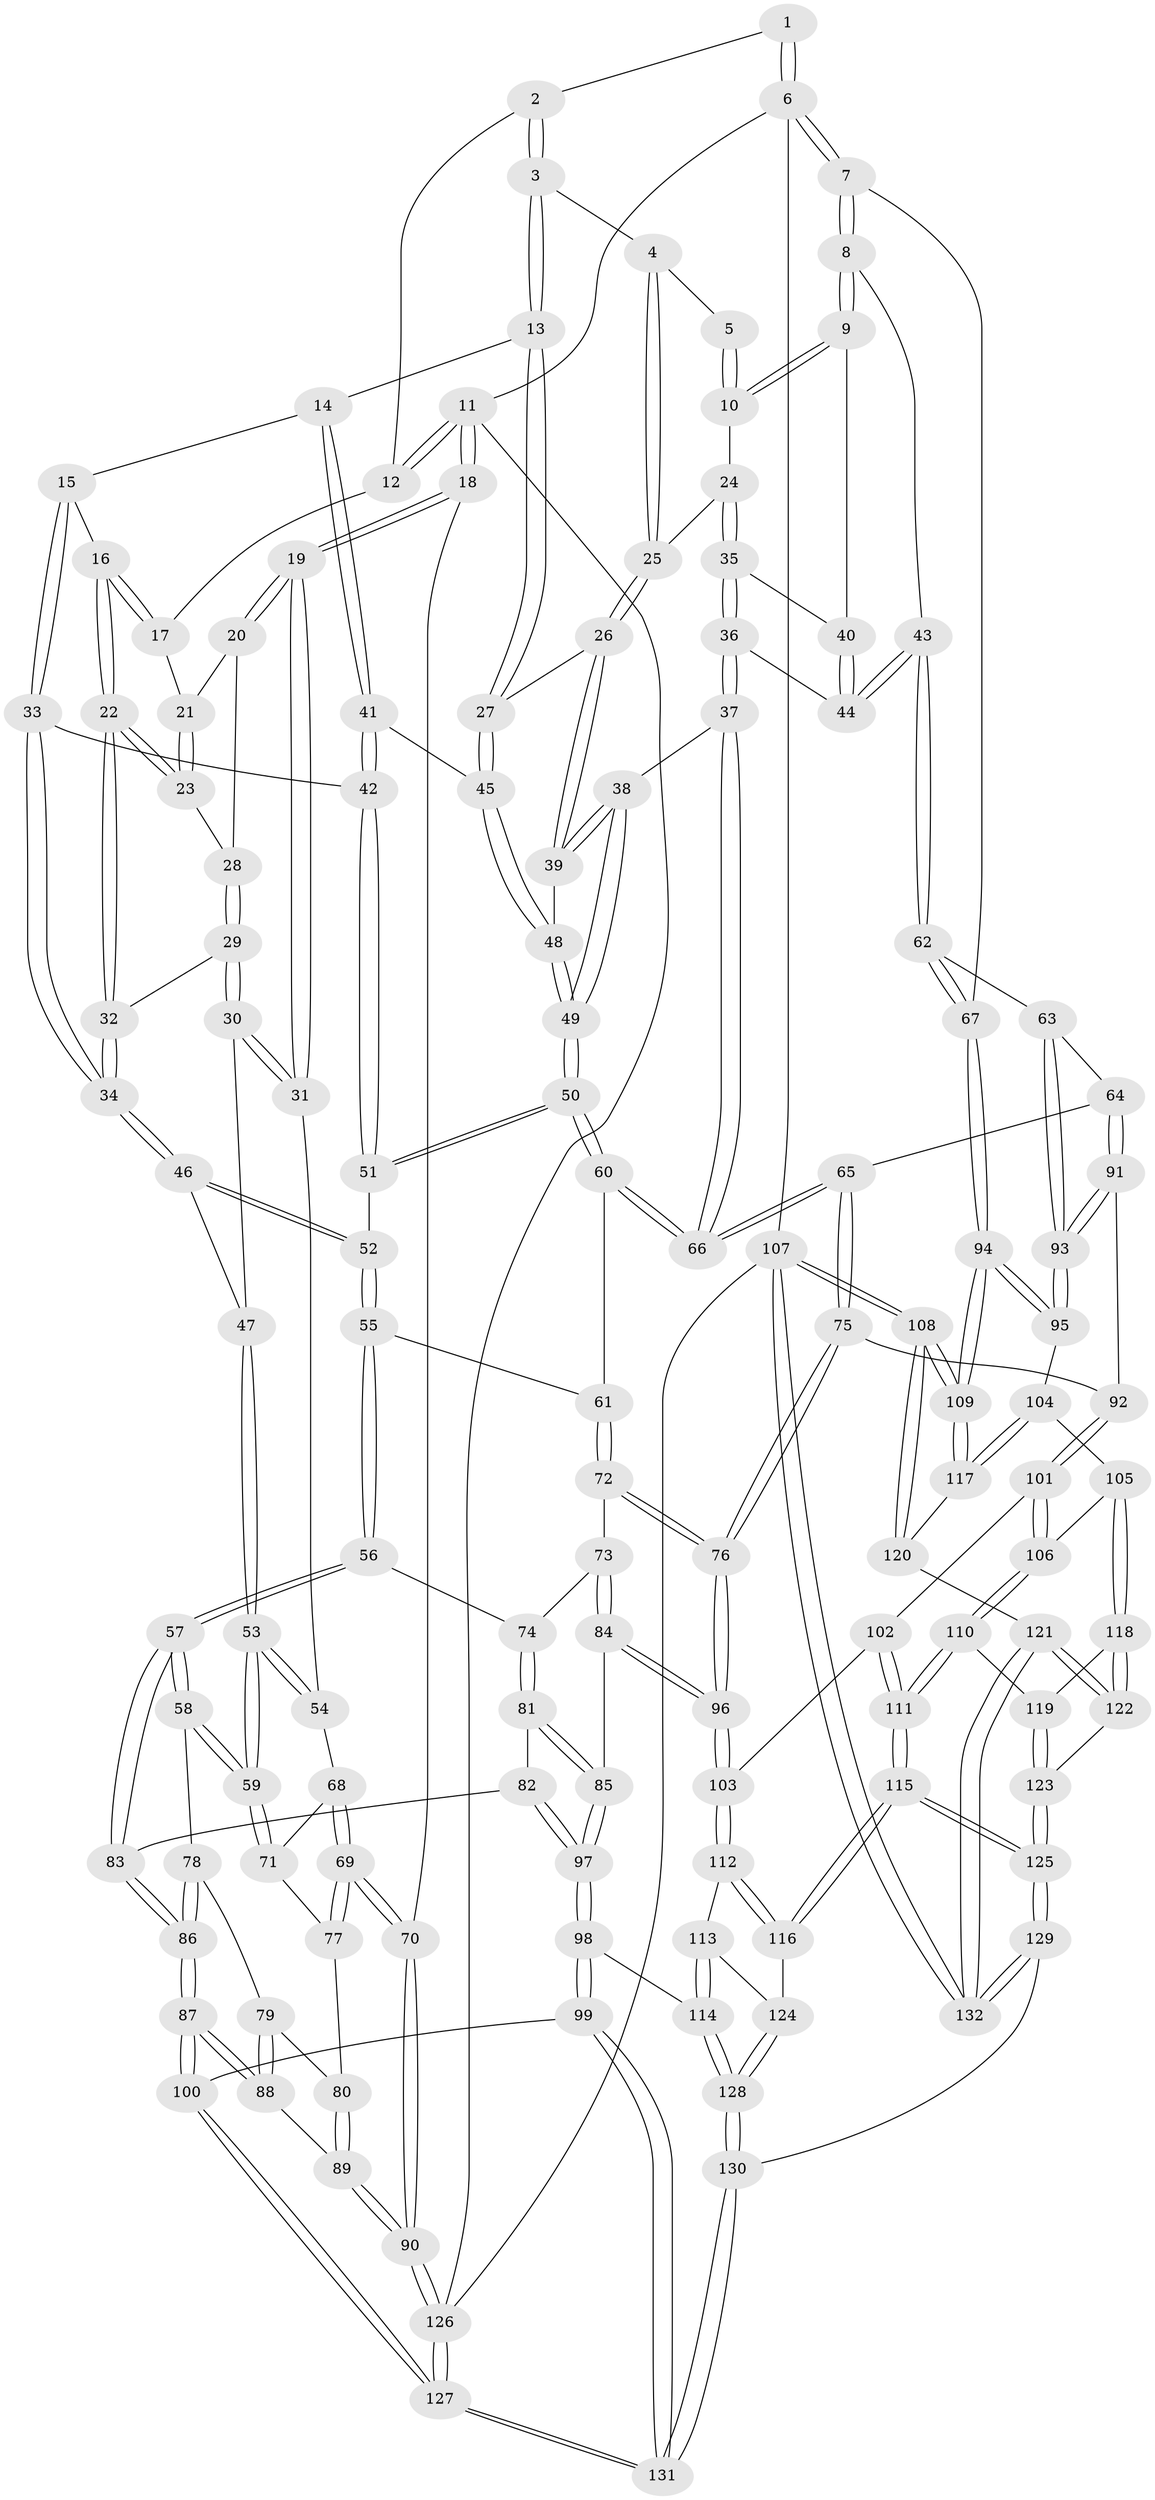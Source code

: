 // coarse degree distribution, {3: 0.36363636363636365, 5: 0.030303030303030304, 4: 0.5909090909090909, 2: 0.015151515151515152}
// Generated by graph-tools (version 1.1) at 2025/38/03/04/25 23:38:35]
// undirected, 132 vertices, 327 edges
graph export_dot {
  node [color=gray90,style=filled];
  1 [pos="+0.8915692018702348+0"];
  2 [pos="+0.5862145116219879+0"];
  3 [pos="+0.6107664494725014+0"];
  4 [pos="+0.7931153123034923+0.05719211989477528"];
  5 [pos="+0.8791704871336903+0"];
  6 [pos="+1+0"];
  7 [pos="+1+0.1364400127050018"];
  8 [pos="+1+0.14811006716959027"];
  9 [pos="+0.974927711855669+0.13484319354127938"];
  10 [pos="+0.9520739897986186+0.12324381433497861"];
  11 [pos="+0+0"];
  12 [pos="+0.2870819166206397+0"];
  13 [pos="+0.5953472753803549+0.1261313927234009"];
  14 [pos="+0.4341158978942338+0.14304248023094432"];
  15 [pos="+0.39526899507878094+0.1293182528162963"];
  16 [pos="+0.391576723478863+0.1273906077318025"];
  17 [pos="+0.28473799949154016+0"];
  18 [pos="+0+0.23646133666818606"];
  19 [pos="+0+0.23909832388041066"];
  20 [pos="+0.08667244345310773+0.08519062122682128"];
  21 [pos="+0.23008512296977224+0"];
  22 [pos="+0.3306764977130478+0.16891519946260358"];
  23 [pos="+0.2177582934816124+0.11822117649321844"];
  24 [pos="+0.804074348933691+0.14688248047077532"];
  25 [pos="+0.8003011570192278+0.14436644167939375"];
  26 [pos="+0.629315602393248+0.15523538358398256"];
  27 [pos="+0.5993298702100219+0.1316731948930555"];
  28 [pos="+0.19429857792602145+0.1457749219300623"];
  29 [pos="+0.18444752884507332+0.1894728350442992"];
  30 [pos="+0.10646094992891708+0.2702010657947154"];
  31 [pos="+0+0.2710838711493895"];
  32 [pos="+0.3020993733346804+0.21466159981214972"];
  33 [pos="+0.38227604338048277+0.28436101390342017"];
  34 [pos="+0.29528988880727486+0.29605204034235816"];
  35 [pos="+0.8110242686151447+0.21847665445038814"];
  36 [pos="+0.7935357442534029+0.3399319398089299"];
  37 [pos="+0.7622714276603939+0.3533562535081705"];
  38 [pos="+0.7604711771130729+0.3532790385927131"];
  39 [pos="+0.6355341309675677+0.18062814526666465"];
  40 [pos="+0.9040283058748395+0.23958322308792143"];
  41 [pos="+0.4551331166116951+0.2832624208937928"];
  42 [pos="+0.44368832749486076+0.3023001059518699"];
  43 [pos="+0.9104773139273271+0.36479831410002733"];
  44 [pos="+0.9039875239213155+0.36169781258926326"];
  45 [pos="+0.5217147086198007+0.27020546393195205"];
  46 [pos="+0.28096138144607685+0.3191698422340139"];
  47 [pos="+0.22873498603741577+0.33923495819556737"];
  48 [pos="+0.5883557610887852+0.36254820335673826"];
  49 [pos="+0.5964678494404059+0.4260746365425706"];
  50 [pos="+0.5856300175353635+0.4409155471308024"];
  51 [pos="+0.4474885555059295+0.343664124963645"];
  52 [pos="+0.37064088586927546+0.39697602962597484"];
  53 [pos="+0.21538948281405765+0.4475650544576305"];
  54 [pos="+0.02225621569781891+0.3745101120350557"];
  55 [pos="+0.3720303710295386+0.4864811738225072"];
  56 [pos="+0.3383115359854196+0.5228723985286194"];
  57 [pos="+0.25478432358871705+0.5316654952004767"];
  58 [pos="+0.22719742046471106+0.5214233279887932"];
  59 [pos="+0.22363069344622688+0.5188719381347913"];
  60 [pos="+0.5836379694690741+0.4505882489385577"];
  61 [pos="+0.5723023583442964+0.4758814746727015"];
  62 [pos="+1+0.5047247445709101"];
  63 [pos="+0.9190713637305524+0.5639451271029092"];
  64 [pos="+0.8615016599728672+0.5687647265902326"];
  65 [pos="+0.8100906510987911+0.5569987933599407"];
  66 [pos="+0.7955008920784934+0.5332009819156988"];
  67 [pos="+1+0.5222225668886448"];
  68 [pos="+0.08312384653296548+0.4733517544036096"];
  69 [pos="+0.0022110747628216643+0.5815021405120283"];
  70 [pos="+0+0.6501352974084846"];
  71 [pos="+0.18502076424159983+0.5243025647932059"];
  72 [pos="+0.5813631509434789+0.6000380777634153"];
  73 [pos="+0.42440991708854964+0.5890476171348383"];
  74 [pos="+0.3662688560065288+0.5641611324817285"];
  75 [pos="+0.7141348649905136+0.6180321412321567"];
  76 [pos="+0.5944526196818413+0.6358302270961824"];
  77 [pos="+0.11094474584885043+0.5800379808496423"];
  78 [pos="+0.21970019625716272+0.541054117081228"];
  79 [pos="+0.16982131917912072+0.6327489639873524"];
  80 [pos="+0.11492181050635757+0.623401260699152"];
  81 [pos="+0.3667396309646887+0.5762827005041056"];
  82 [pos="+0.3315578203400416+0.6896847815546927"];
  83 [pos="+0.273318557673946+0.6724160428346853"];
  84 [pos="+0.4367274018448091+0.7315847554455708"];
  85 [pos="+0.4268006187246925+0.7355002846244699"];
  86 [pos="+0.17798230638271306+0.7676262699707568"];
  87 [pos="+0.14947472050863397+0.8037252135506366"];
  88 [pos="+0.12000159170622128+0.7926201275715958"];
  89 [pos="+0.11227742075874297+0.790700562622324"];
  90 [pos="+0+0.7823409115087886"];
  91 [pos="+0.8057714886573365+0.7154393880094705"];
  92 [pos="+0.7901017961875872+0.7235923302296468"];
  93 [pos="+0.8928249543663886+0.732975623595468"];
  94 [pos="+1+0.7481797617758761"];
  95 [pos="+0.9096635629084191+0.7614279280236527"];
  96 [pos="+0.5789325106732246+0.6977294509804677"];
  97 [pos="+0.40281137390140315+0.7522457589166661"];
  98 [pos="+0.35086866957793983+0.8644022624226725"];
  99 [pos="+0.26274880591198746+0.8985069162384345"];
  100 [pos="+0.2002158605653856+0.8563544696681437"];
  101 [pos="+0.7669213680862742+0.7660277459280759"];
  102 [pos="+0.7169454708265594+0.7638124635993657"];
  103 [pos="+0.5869371601350232+0.7141926653897691"];
  104 [pos="+0.8759619960008567+0.8228796545099835"];
  105 [pos="+0.8352511918046089+0.829745442751656"];
  106 [pos="+0.789104448753247+0.8045056055805747"];
  107 [pos="+1+1"];
  108 [pos="+1+0.9365654624454708"];
  109 [pos="+1+0.8895367074314617"];
  110 [pos="+0.7390267986396962+0.8660360311361194"];
  111 [pos="+0.6925473545099926+0.899806020880298"];
  112 [pos="+0.5871686929129337+0.8017640573080764"];
  113 [pos="+0.46087493219661957+0.8533767185777327"];
  114 [pos="+0.37253700195674566+0.8750403179383401"];
  115 [pos="+0.6896748984538795+0.9032865202250548"];
  116 [pos="+0.5978471301658107+0.8528445096777963"];
  117 [pos="+0.889649998158877+0.8388114780011472"];
  118 [pos="+0.8336674915791168+0.8356151919713014"];
  119 [pos="+0.7853186134808291+0.8842877844995645"];
  120 [pos="+0.900288459665683+0.8755747311572883"];
  121 [pos="+0.9049074103959988+1"];
  122 [pos="+0.8326100574947737+0.8545508028150576"];
  123 [pos="+0.7879277506158724+0.9501209616972011"];
  124 [pos="+0.5745378139845891+0.883302642695899"];
  125 [pos="+0.756358890925323+1"];
  126 [pos="+0+1"];
  127 [pos="+0+1"];
  128 [pos="+0.5110618691489075+0.9823275740066606"];
  129 [pos="+0.791921207910641+1"];
  130 [pos="+0.5735701094530592+1"];
  131 [pos="+0.25109444399267977+1"];
  132 [pos="+0.9276066814982222+1"];
  1 -- 2;
  1 -- 6;
  1 -- 6;
  2 -- 3;
  2 -- 3;
  2 -- 12;
  3 -- 4;
  3 -- 13;
  3 -- 13;
  4 -- 5;
  4 -- 25;
  4 -- 25;
  5 -- 10;
  5 -- 10;
  6 -- 7;
  6 -- 7;
  6 -- 11;
  6 -- 107;
  7 -- 8;
  7 -- 8;
  7 -- 67;
  8 -- 9;
  8 -- 9;
  8 -- 43;
  9 -- 10;
  9 -- 10;
  9 -- 40;
  10 -- 24;
  11 -- 12;
  11 -- 12;
  11 -- 18;
  11 -- 18;
  11 -- 126;
  12 -- 17;
  13 -- 14;
  13 -- 27;
  13 -- 27;
  14 -- 15;
  14 -- 41;
  14 -- 41;
  15 -- 16;
  15 -- 33;
  15 -- 33;
  16 -- 17;
  16 -- 17;
  16 -- 22;
  16 -- 22;
  17 -- 21;
  18 -- 19;
  18 -- 19;
  18 -- 70;
  19 -- 20;
  19 -- 20;
  19 -- 31;
  19 -- 31;
  20 -- 21;
  20 -- 28;
  21 -- 23;
  21 -- 23;
  22 -- 23;
  22 -- 23;
  22 -- 32;
  22 -- 32;
  23 -- 28;
  24 -- 25;
  24 -- 35;
  24 -- 35;
  25 -- 26;
  25 -- 26;
  26 -- 27;
  26 -- 39;
  26 -- 39;
  27 -- 45;
  27 -- 45;
  28 -- 29;
  28 -- 29;
  29 -- 30;
  29 -- 30;
  29 -- 32;
  30 -- 31;
  30 -- 31;
  30 -- 47;
  31 -- 54;
  32 -- 34;
  32 -- 34;
  33 -- 34;
  33 -- 34;
  33 -- 42;
  34 -- 46;
  34 -- 46;
  35 -- 36;
  35 -- 36;
  35 -- 40;
  36 -- 37;
  36 -- 37;
  36 -- 44;
  37 -- 38;
  37 -- 66;
  37 -- 66;
  38 -- 39;
  38 -- 39;
  38 -- 49;
  38 -- 49;
  39 -- 48;
  40 -- 44;
  40 -- 44;
  41 -- 42;
  41 -- 42;
  41 -- 45;
  42 -- 51;
  42 -- 51;
  43 -- 44;
  43 -- 44;
  43 -- 62;
  43 -- 62;
  45 -- 48;
  45 -- 48;
  46 -- 47;
  46 -- 52;
  46 -- 52;
  47 -- 53;
  47 -- 53;
  48 -- 49;
  48 -- 49;
  49 -- 50;
  49 -- 50;
  50 -- 51;
  50 -- 51;
  50 -- 60;
  50 -- 60;
  51 -- 52;
  52 -- 55;
  52 -- 55;
  53 -- 54;
  53 -- 54;
  53 -- 59;
  53 -- 59;
  54 -- 68;
  55 -- 56;
  55 -- 56;
  55 -- 61;
  56 -- 57;
  56 -- 57;
  56 -- 74;
  57 -- 58;
  57 -- 58;
  57 -- 83;
  57 -- 83;
  58 -- 59;
  58 -- 59;
  58 -- 78;
  59 -- 71;
  59 -- 71;
  60 -- 61;
  60 -- 66;
  60 -- 66;
  61 -- 72;
  61 -- 72;
  62 -- 63;
  62 -- 67;
  62 -- 67;
  63 -- 64;
  63 -- 93;
  63 -- 93;
  64 -- 65;
  64 -- 91;
  64 -- 91;
  65 -- 66;
  65 -- 66;
  65 -- 75;
  65 -- 75;
  67 -- 94;
  67 -- 94;
  68 -- 69;
  68 -- 69;
  68 -- 71;
  69 -- 70;
  69 -- 70;
  69 -- 77;
  69 -- 77;
  70 -- 90;
  70 -- 90;
  71 -- 77;
  72 -- 73;
  72 -- 76;
  72 -- 76;
  73 -- 74;
  73 -- 84;
  73 -- 84;
  74 -- 81;
  74 -- 81;
  75 -- 76;
  75 -- 76;
  75 -- 92;
  76 -- 96;
  76 -- 96;
  77 -- 80;
  78 -- 79;
  78 -- 86;
  78 -- 86;
  79 -- 80;
  79 -- 88;
  79 -- 88;
  80 -- 89;
  80 -- 89;
  81 -- 82;
  81 -- 85;
  81 -- 85;
  82 -- 83;
  82 -- 97;
  82 -- 97;
  83 -- 86;
  83 -- 86;
  84 -- 85;
  84 -- 96;
  84 -- 96;
  85 -- 97;
  85 -- 97;
  86 -- 87;
  86 -- 87;
  87 -- 88;
  87 -- 88;
  87 -- 100;
  87 -- 100;
  88 -- 89;
  89 -- 90;
  89 -- 90;
  90 -- 126;
  90 -- 126;
  91 -- 92;
  91 -- 93;
  91 -- 93;
  92 -- 101;
  92 -- 101;
  93 -- 95;
  93 -- 95;
  94 -- 95;
  94 -- 95;
  94 -- 109;
  94 -- 109;
  95 -- 104;
  96 -- 103;
  96 -- 103;
  97 -- 98;
  97 -- 98;
  98 -- 99;
  98 -- 99;
  98 -- 114;
  99 -- 100;
  99 -- 131;
  99 -- 131;
  100 -- 127;
  100 -- 127;
  101 -- 102;
  101 -- 106;
  101 -- 106;
  102 -- 103;
  102 -- 111;
  102 -- 111;
  103 -- 112;
  103 -- 112;
  104 -- 105;
  104 -- 117;
  104 -- 117;
  105 -- 106;
  105 -- 118;
  105 -- 118;
  106 -- 110;
  106 -- 110;
  107 -- 108;
  107 -- 108;
  107 -- 132;
  107 -- 132;
  107 -- 126;
  108 -- 109;
  108 -- 109;
  108 -- 120;
  108 -- 120;
  109 -- 117;
  109 -- 117;
  110 -- 111;
  110 -- 111;
  110 -- 119;
  111 -- 115;
  111 -- 115;
  112 -- 113;
  112 -- 116;
  112 -- 116;
  113 -- 114;
  113 -- 114;
  113 -- 124;
  114 -- 128;
  114 -- 128;
  115 -- 116;
  115 -- 116;
  115 -- 125;
  115 -- 125;
  116 -- 124;
  117 -- 120;
  118 -- 119;
  118 -- 122;
  118 -- 122;
  119 -- 123;
  119 -- 123;
  120 -- 121;
  121 -- 122;
  121 -- 122;
  121 -- 132;
  121 -- 132;
  122 -- 123;
  123 -- 125;
  123 -- 125;
  124 -- 128;
  124 -- 128;
  125 -- 129;
  125 -- 129;
  126 -- 127;
  126 -- 127;
  127 -- 131;
  127 -- 131;
  128 -- 130;
  128 -- 130;
  129 -- 130;
  129 -- 132;
  129 -- 132;
  130 -- 131;
  130 -- 131;
}
